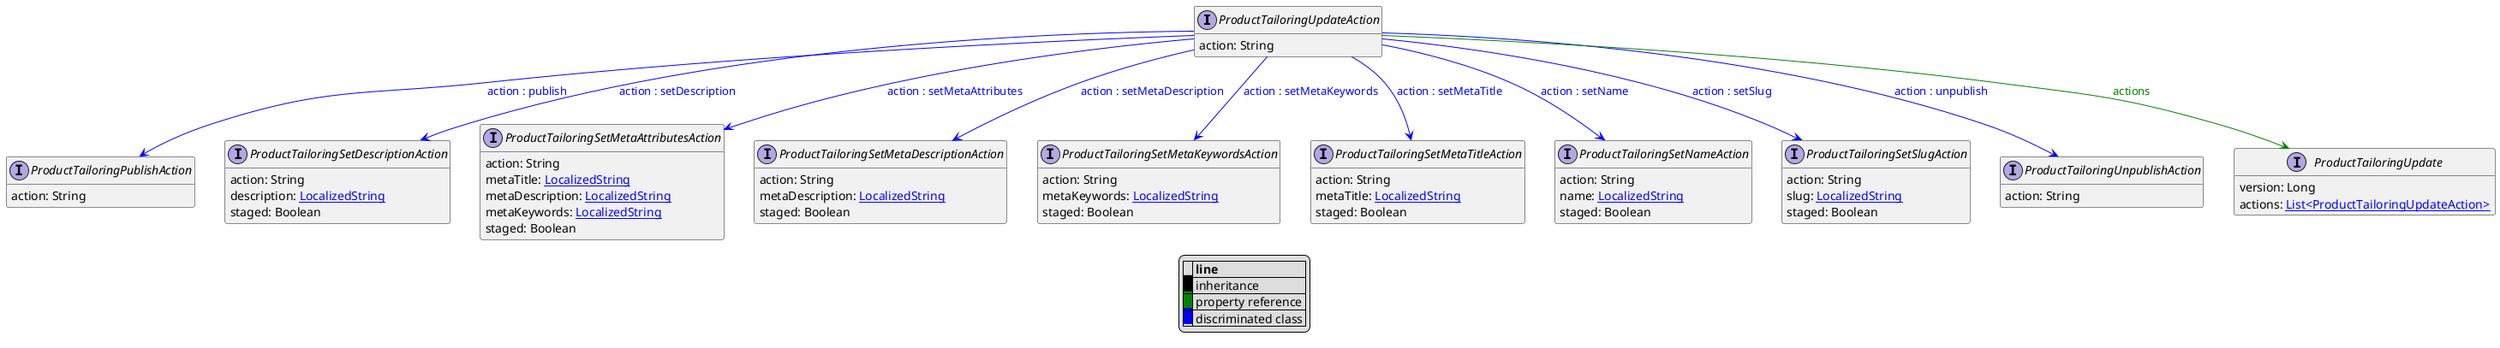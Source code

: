 @startuml

hide empty fields
hide empty methods
legend
|= |= line |
|<back:black>   </back>| inheritance |
|<back:green>   </back>| property reference |
|<back:blue>   </back>| discriminated class |
endlegend
interface ProductTailoringUpdateAction [[ProductTailoringUpdateAction.svg]]  {
    action: String
}


interface ProductTailoringPublishAction [[ProductTailoringPublishAction.svg]]  {
    action: String
}
interface ProductTailoringSetDescriptionAction [[ProductTailoringSetDescriptionAction.svg]]  {
    action: String
    description: [[LocalizedString.svg LocalizedString]]
    staged: Boolean
}
interface ProductTailoringSetMetaAttributesAction [[ProductTailoringSetMetaAttributesAction.svg]]  {
    action: String
    metaTitle: [[LocalizedString.svg LocalizedString]]
    metaDescription: [[LocalizedString.svg LocalizedString]]
    metaKeywords: [[LocalizedString.svg LocalizedString]]
    staged: Boolean
}
interface ProductTailoringSetMetaDescriptionAction [[ProductTailoringSetMetaDescriptionAction.svg]]  {
    action: String
    metaDescription: [[LocalizedString.svg LocalizedString]]
    staged: Boolean
}
interface ProductTailoringSetMetaKeywordsAction [[ProductTailoringSetMetaKeywordsAction.svg]]  {
    action: String
    metaKeywords: [[LocalizedString.svg LocalizedString]]
    staged: Boolean
}
interface ProductTailoringSetMetaTitleAction [[ProductTailoringSetMetaTitleAction.svg]]  {
    action: String
    metaTitle: [[LocalizedString.svg LocalizedString]]
    staged: Boolean
}
interface ProductTailoringSetNameAction [[ProductTailoringSetNameAction.svg]]  {
    action: String
    name: [[LocalizedString.svg LocalizedString]]
    staged: Boolean
}
interface ProductTailoringSetSlugAction [[ProductTailoringSetSlugAction.svg]]  {
    action: String
    slug: [[LocalizedString.svg LocalizedString]]
    staged: Boolean
}
interface ProductTailoringUnpublishAction [[ProductTailoringUnpublishAction.svg]]  {
    action: String
}
interface ProductTailoringUpdate [[ProductTailoringUpdate.svg]]  {
    version: Long
    actions: [[ProductTailoringUpdateAction.svg List<ProductTailoringUpdateAction>]]
}
ProductTailoringUpdateAction --> ProductTailoringPublishAction #blue;text:blue : "action : publish"
ProductTailoringUpdateAction --> ProductTailoringSetDescriptionAction #blue;text:blue : "action : setDescription"
ProductTailoringUpdateAction --> ProductTailoringSetMetaAttributesAction #blue;text:blue : "action : setMetaAttributes"
ProductTailoringUpdateAction --> ProductTailoringSetMetaDescriptionAction #blue;text:blue : "action : setMetaDescription"
ProductTailoringUpdateAction --> ProductTailoringSetMetaKeywordsAction #blue;text:blue : "action : setMetaKeywords"
ProductTailoringUpdateAction --> ProductTailoringSetMetaTitleAction #blue;text:blue : "action : setMetaTitle"
ProductTailoringUpdateAction --> ProductTailoringSetNameAction #blue;text:blue : "action : setName"
ProductTailoringUpdateAction --> ProductTailoringSetSlugAction #blue;text:blue : "action : setSlug"
ProductTailoringUpdateAction --> ProductTailoringUnpublishAction #blue;text:blue : "action : unpublish"
ProductTailoringUpdateAction --> ProductTailoringUpdate #green;text:green : "actions"
@enduml
